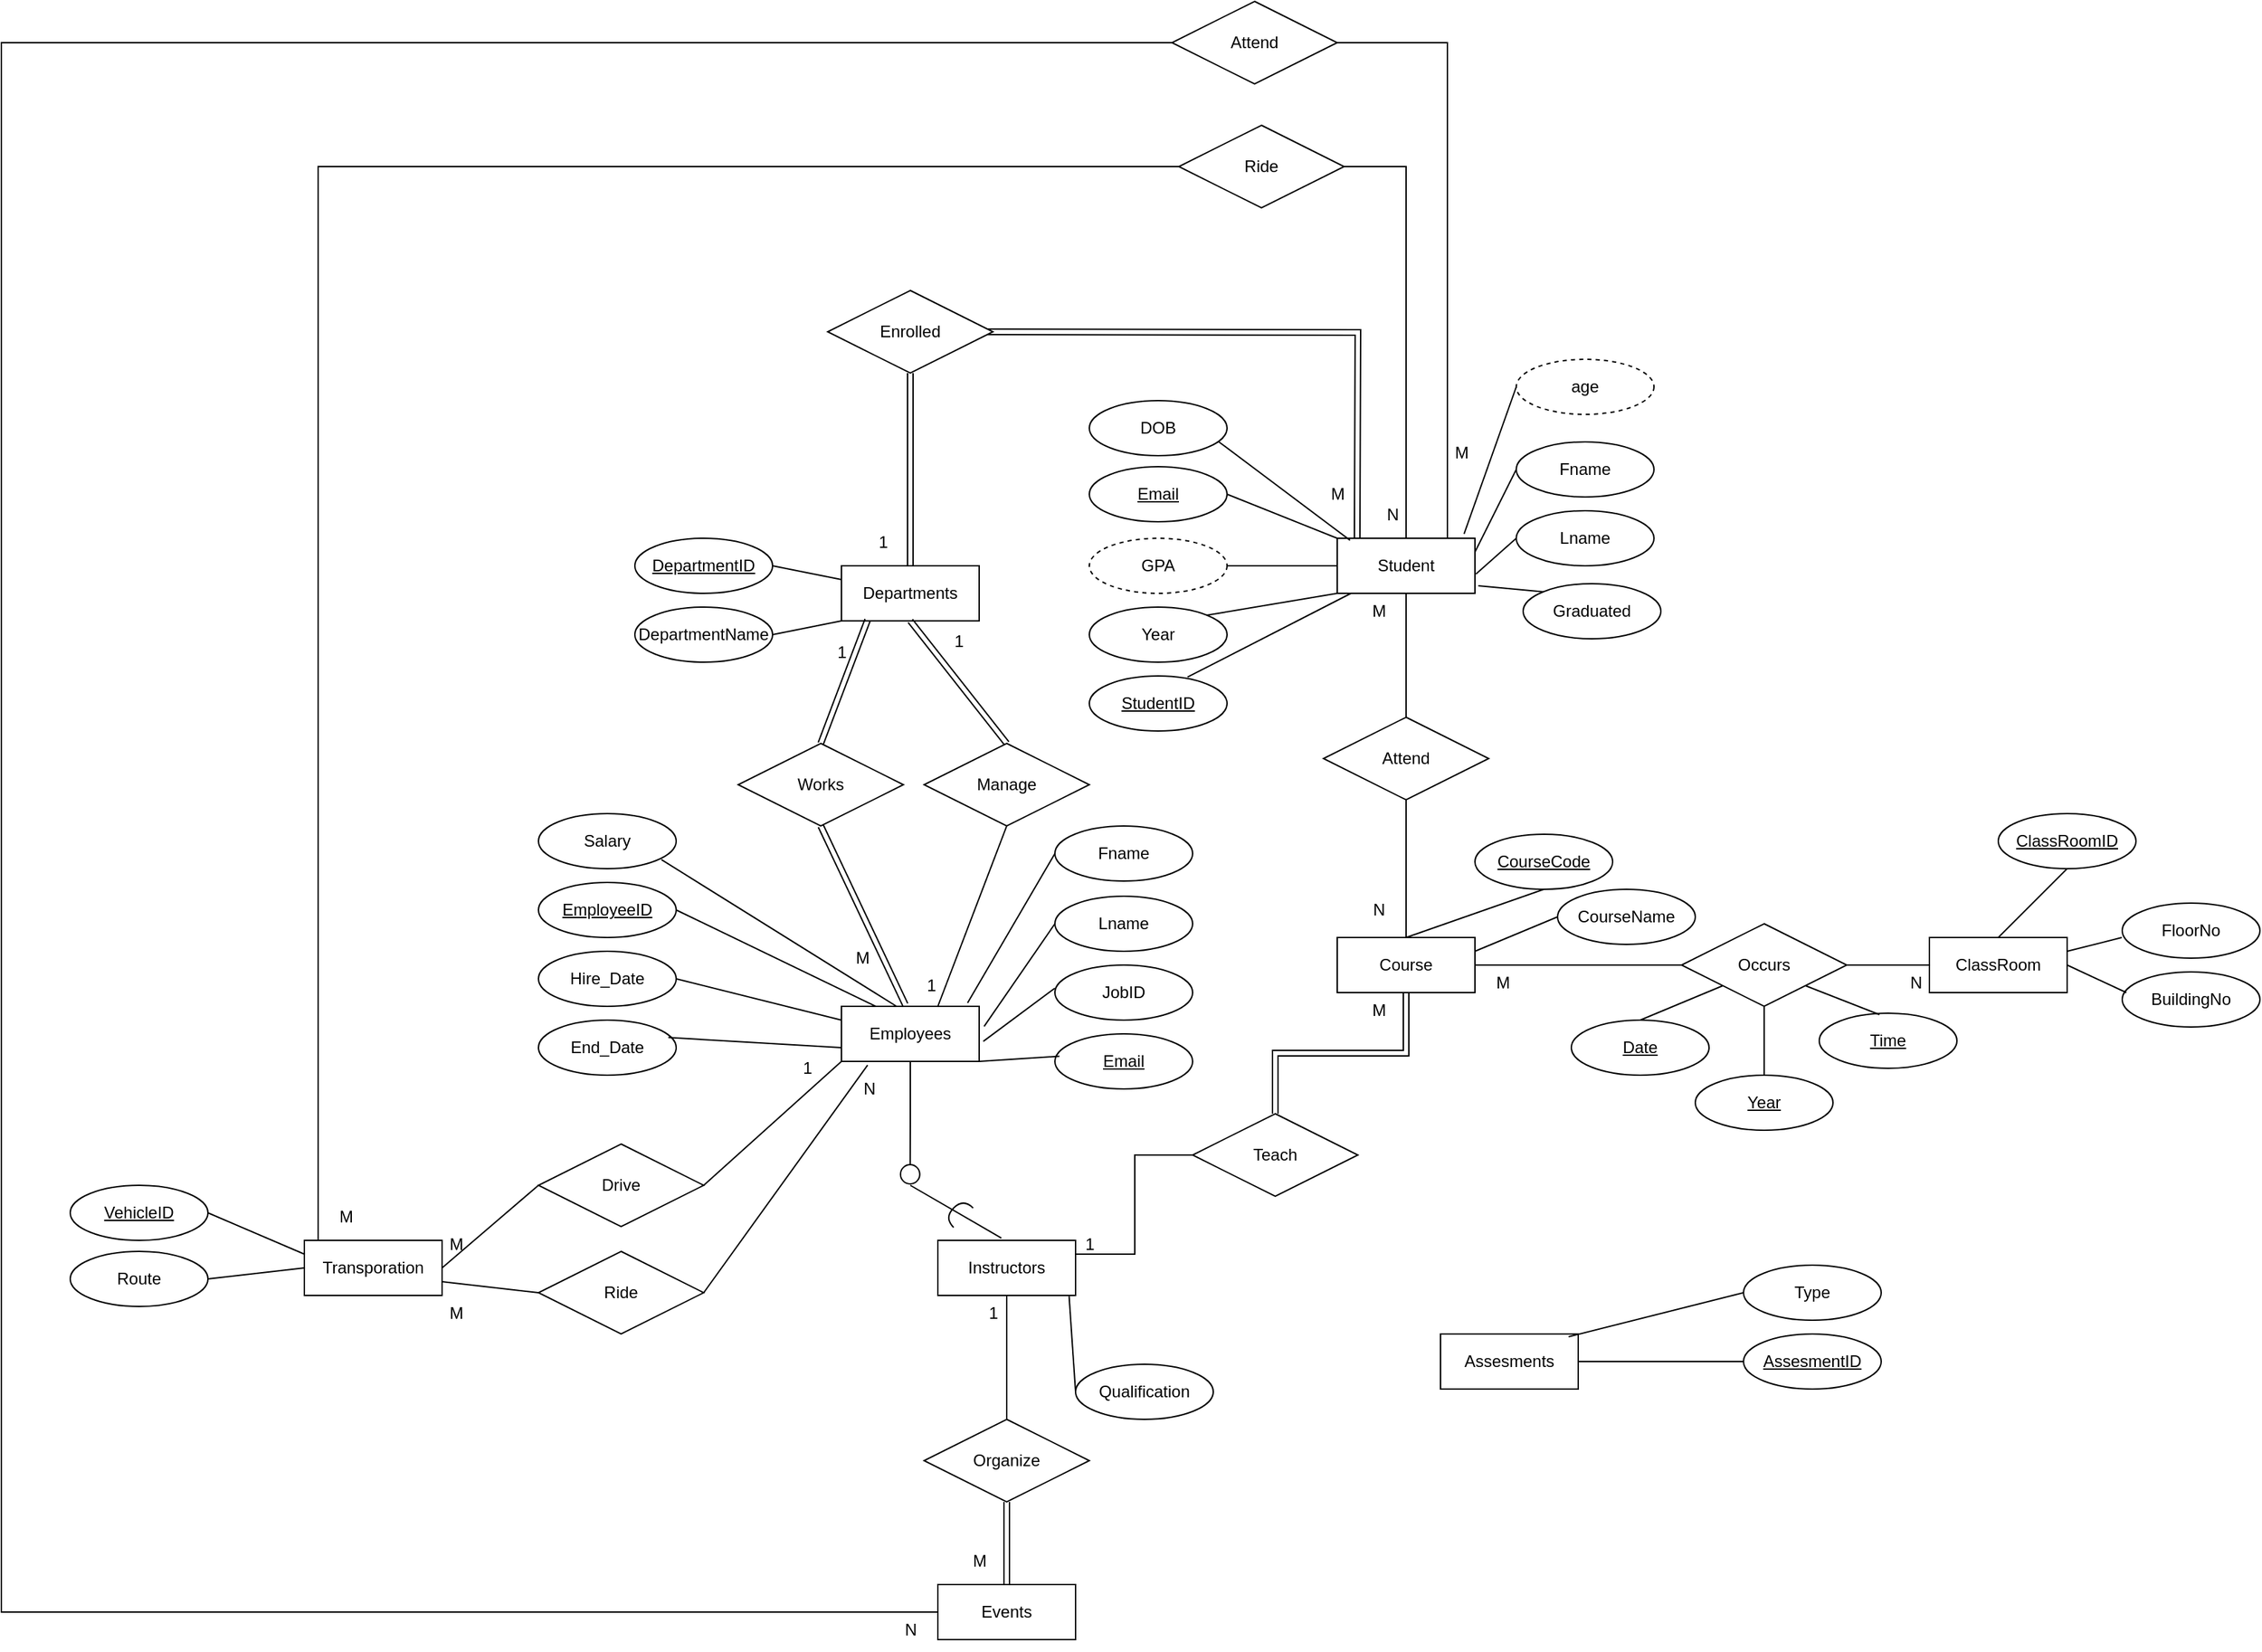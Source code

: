 <mxfile version="25.0.1">
  <diagram name="Page-1" id="Fo08esECjhYcVOqIfu8d">
    <mxGraphModel dx="1364" dy="1943" grid="1" gridSize="10" guides="1" tooltips="1" connect="1" arrows="1" fold="1" page="1" pageScale="1" pageWidth="850" pageHeight="1100" math="0" shadow="0">
      <root>
        <mxCell id="0" />
        <mxCell id="1" parent="0" />
        <mxCell id="pX8YtGbhnnADvZWmh7mu-151" style="edgeStyle=orthogonalEdgeStyle;rounded=0;orthogonalLoop=1;jettySize=auto;html=1;entryX=0;entryY=0.5;entryDx=0;entryDy=0;endArrow=none;endFill=0;" edge="1" parent="1" source="pX8YtGbhnnADvZWmh7mu-5" target="pX8YtGbhnnADvZWmh7mu-150">
          <mxGeometry relative="1" as="geometry" />
        </mxCell>
        <mxCell id="pX8YtGbhnnADvZWmh7mu-5" value="Assesments" style="whiteSpace=wrap;html=1;align=center;" vertex="1" parent="1">
          <mxGeometry x="1405" y="518" width="100" height="40" as="geometry" />
        </mxCell>
        <mxCell id="pX8YtGbhnnADvZWmh7mu-118" style="edgeStyle=orthogonalEdgeStyle;rounded=0;orthogonalLoop=1;jettySize=auto;html=1;exitX=0.5;exitY=1;exitDx=0;exitDy=0;entryX=0.5;entryY=0;entryDx=0;entryDy=0;endArrow=none;endFill=0;" edge="1" parent="1" source="pX8YtGbhnnADvZWmh7mu-6" target="pX8YtGbhnnADvZWmh7mu-119">
          <mxGeometry relative="1" as="geometry">
            <mxPoint x="1379.857" y="90" as="targetPoint" />
          </mxGeometry>
        </mxCell>
        <mxCell id="pX8YtGbhnnADvZWmh7mu-188" style="edgeStyle=orthogonalEdgeStyle;rounded=0;orthogonalLoop=1;jettySize=auto;html=1;entryX=1;entryY=0.5;entryDx=0;entryDy=0;endArrow=none;endFill=0;" edge="1" parent="1" source="pX8YtGbhnnADvZWmh7mu-6" target="pX8YtGbhnnADvZWmh7mu-187">
          <mxGeometry relative="1" as="geometry">
            <Array as="points">
              <mxPoint x="1410" y="-420" />
            </Array>
          </mxGeometry>
        </mxCell>
        <mxCell id="pX8YtGbhnnADvZWmh7mu-197" style="edgeStyle=orthogonalEdgeStyle;rounded=0;orthogonalLoop=1;jettySize=auto;html=1;exitX=0.5;exitY=0;exitDx=0;exitDy=0;entryX=1;entryY=0.5;entryDx=0;entryDy=0;endArrow=none;endFill=0;" edge="1" parent="1" source="pX8YtGbhnnADvZWmh7mu-6" target="pX8YtGbhnnADvZWmh7mu-198">
          <mxGeometry relative="1" as="geometry">
            <mxPoint x="1380.333" y="-350" as="targetPoint" />
          </mxGeometry>
        </mxCell>
        <mxCell id="pX8YtGbhnnADvZWmh7mu-6" value="Student" style="whiteSpace=wrap;html=1;align=center;" vertex="1" parent="1">
          <mxGeometry x="1330" y="-60" width="100" height="40" as="geometry" />
        </mxCell>
        <mxCell id="pX8YtGbhnnADvZWmh7mu-101" style="edgeStyle=orthogonalEdgeStyle;rounded=0;orthogonalLoop=1;jettySize=auto;html=1;exitX=0.5;exitY=1;exitDx=0;exitDy=0;endArrow=circle;endFill=0;" edge="1" parent="1" source="pX8YtGbhnnADvZWmh7mu-10">
          <mxGeometry relative="1" as="geometry">
            <mxPoint x="1019.857" y="410" as="targetPoint" />
          </mxGeometry>
        </mxCell>
        <mxCell id="pX8YtGbhnnADvZWmh7mu-10" value="Employees" style="whiteSpace=wrap;html=1;align=center;" vertex="1" parent="1">
          <mxGeometry x="970" y="280" width="100" height="40" as="geometry" />
        </mxCell>
        <mxCell id="pX8YtGbhnnADvZWmh7mu-11" value="ClassRoom" style="whiteSpace=wrap;html=1;align=center;" vertex="1" parent="1">
          <mxGeometry x="1760" y="230" width="100" height="40" as="geometry" />
        </mxCell>
        <mxCell id="pX8YtGbhnnADvZWmh7mu-147" style="edgeStyle=orthogonalEdgeStyle;rounded=0;orthogonalLoop=1;jettySize=auto;html=1;exitX=0.5;exitY=0;exitDx=0;exitDy=0;entryX=0.5;entryY=1;entryDx=0;entryDy=0;endArrow=none;endFill=0;shape=link;" edge="1" parent="1" source="pX8YtGbhnnADvZWmh7mu-12" target="pX8YtGbhnnADvZWmh7mu-145">
          <mxGeometry relative="1" as="geometry" />
        </mxCell>
        <mxCell id="pX8YtGbhnnADvZWmh7mu-191" style="edgeStyle=orthogonalEdgeStyle;rounded=0;orthogonalLoop=1;jettySize=auto;html=1;exitX=0;exitY=0.5;exitDx=0;exitDy=0;entryX=0;entryY=0.5;entryDx=0;entryDy=0;endArrow=none;endFill=0;" edge="1" parent="1" source="pX8YtGbhnnADvZWmh7mu-12" target="pX8YtGbhnnADvZWmh7mu-187">
          <mxGeometry relative="1" as="geometry">
            <Array as="points">
              <mxPoint x="360" y="720" />
              <mxPoint x="360" y="-420" />
            </Array>
          </mxGeometry>
        </mxCell>
        <mxCell id="pX8YtGbhnnADvZWmh7mu-12" value="Events" style="whiteSpace=wrap;html=1;align=center;" vertex="1" parent="1">
          <mxGeometry x="1040" y="700" width="100" height="40" as="geometry" />
        </mxCell>
        <mxCell id="pX8YtGbhnnADvZWmh7mu-196" style="edgeStyle=orthogonalEdgeStyle;rounded=0;orthogonalLoop=1;jettySize=auto;html=1;exitX=0.09;exitY=0;exitDx=0;exitDy=0;entryX=0;entryY=0.5;entryDx=0;entryDy=0;endArrow=none;endFill=0;exitPerimeter=0;" edge="1" parent="1" source="pX8YtGbhnnADvZWmh7mu-13" target="pX8YtGbhnnADvZWmh7mu-198">
          <mxGeometry relative="1" as="geometry">
            <mxPoint x="630.333" y="-291.333" as="targetPoint" />
            <Array as="points">
              <mxPoint x="590" y="450" />
              <mxPoint x="590" y="-330" />
            </Array>
          </mxGeometry>
        </mxCell>
        <mxCell id="pX8YtGbhnnADvZWmh7mu-13" value="Transporation" style="whiteSpace=wrap;html=1;align=center;" vertex="1" parent="1">
          <mxGeometry x="580" y="450" width="100" height="40" as="geometry" />
        </mxCell>
        <mxCell id="pX8YtGbhnnADvZWmh7mu-14" value="Course" style="whiteSpace=wrap;html=1;align=center;" vertex="1" parent="1">
          <mxGeometry x="1330" y="230" width="100" height="40" as="geometry" />
        </mxCell>
        <mxCell id="pX8YtGbhnnADvZWmh7mu-15" value="Departments" style="whiteSpace=wrap;html=1;align=center;" vertex="1" parent="1">
          <mxGeometry x="970" y="-40" width="100" height="40" as="geometry" />
        </mxCell>
        <mxCell id="pX8YtGbhnnADvZWmh7mu-19" value="&lt;u&gt;EmployeeID&lt;/u&gt;" style="ellipse;whiteSpace=wrap;html=1;align=center;" vertex="1" parent="1">
          <mxGeometry x="750" y="190" width="100" height="40" as="geometry" />
        </mxCell>
        <mxCell id="pX8YtGbhnnADvZWmh7mu-25" value="Fname" style="ellipse;whiteSpace=wrap;html=1;align=center;" vertex="1" parent="1">
          <mxGeometry x="1125" y="149" width="100" height="40" as="geometry" />
        </mxCell>
        <mxCell id="pX8YtGbhnnADvZWmh7mu-29" value="&lt;u&gt;Email&lt;/u&gt;" style="ellipse;whiteSpace=wrap;html=1;align=center;" vertex="1" parent="1">
          <mxGeometry x="1125" y="300" width="100" height="40" as="geometry" />
        </mxCell>
        <mxCell id="pX8YtGbhnnADvZWmh7mu-30" value="JobID" style="ellipse;whiteSpace=wrap;html=1;align=center;" vertex="1" parent="1">
          <mxGeometry x="1125" y="250" width="100" height="40" as="geometry" />
        </mxCell>
        <mxCell id="pX8YtGbhnnADvZWmh7mu-32" value="" style="endArrow=none;html=1;rounded=0;entryX=0.916;entryY=-0.064;entryDx=0;entryDy=0;entryPerimeter=0;exitX=0;exitY=0.5;exitDx=0;exitDy=0;" edge="1" parent="1" source="pX8YtGbhnnADvZWmh7mu-25" target="pX8YtGbhnnADvZWmh7mu-10">
          <mxGeometry relative="1" as="geometry">
            <mxPoint x="990" y="270" as="sourcePoint" />
            <mxPoint x="1007" y="301" as="targetPoint" />
          </mxGeometry>
        </mxCell>
        <mxCell id="pX8YtGbhnnADvZWmh7mu-33" value="Lname" style="ellipse;whiteSpace=wrap;html=1;align=center;" vertex="1" parent="1">
          <mxGeometry x="1125" y="200" width="100" height="40" as="geometry" />
        </mxCell>
        <mxCell id="pX8YtGbhnnADvZWmh7mu-35" value="" style="endArrow=none;html=1;rounded=0;entryX=0;entryY=0.5;entryDx=0;entryDy=0;exitX=1.036;exitY=0.364;exitDx=0;exitDy=0;exitPerimeter=0;" edge="1" parent="1" source="pX8YtGbhnnADvZWmh7mu-10" target="pX8YtGbhnnADvZWmh7mu-33">
          <mxGeometry relative="1" as="geometry">
            <mxPoint x="1100" y="290" as="sourcePoint" />
            <mxPoint x="1117" y="321" as="targetPoint" />
          </mxGeometry>
        </mxCell>
        <mxCell id="pX8YtGbhnnADvZWmh7mu-36" value="" style="endArrow=none;html=1;rounded=0;entryX=1.03;entryY=0.636;entryDx=0;entryDy=0;entryPerimeter=0;exitX=-0.001;exitY=0.421;exitDx=0;exitDy=0;exitPerimeter=0;" edge="1" parent="1" source="pX8YtGbhnnADvZWmh7mu-30" target="pX8YtGbhnnADvZWmh7mu-10">
          <mxGeometry relative="1" as="geometry">
            <mxPoint x="990" y="270" as="sourcePoint" />
            <mxPoint x="1007" y="301" as="targetPoint" />
          </mxGeometry>
        </mxCell>
        <mxCell id="pX8YtGbhnnADvZWmh7mu-37" value="" style="endArrow=none;html=1;rounded=0;entryX=0.033;entryY=0.407;entryDx=0;entryDy=0;entryPerimeter=0;exitX=1;exitY=1;exitDx=0;exitDy=0;" edge="1" parent="1" source="pX8YtGbhnnADvZWmh7mu-10" target="pX8YtGbhnnADvZWmh7mu-29">
          <mxGeometry relative="1" as="geometry">
            <mxPoint x="1000" y="280" as="sourcePoint" />
            <mxPoint x="1017" y="311" as="targetPoint" />
          </mxGeometry>
        </mxCell>
        <mxCell id="pX8YtGbhnnADvZWmh7mu-39" value="" style="endArrow=none;html=1;rounded=0;entryX=0.25;entryY=0;entryDx=0;entryDy=0;exitX=1;exitY=0.5;exitDx=0;exitDy=0;" edge="1" parent="1" source="pX8YtGbhnnADvZWmh7mu-19" target="pX8YtGbhnnADvZWmh7mu-10">
          <mxGeometry relative="1" as="geometry">
            <mxPoint x="920" y="250" as="sourcePoint" />
            <mxPoint x="997" y="291" as="targetPoint" />
          </mxGeometry>
        </mxCell>
        <mxCell id="pX8YtGbhnnADvZWmh7mu-64" value="Year" style="ellipse;whiteSpace=wrap;html=1;align=center;" vertex="1" parent="1">
          <mxGeometry x="1150" y="-10" width="100" height="40" as="geometry" />
        </mxCell>
        <mxCell id="pX8YtGbhnnADvZWmh7mu-65" value="" style="endArrow=none;html=1;rounded=0;entryX=0;entryY=1;entryDx=0;entryDy=0;exitX=1;exitY=0;exitDx=0;exitDy=0;" edge="1" parent="1" source="pX8YtGbhnnADvZWmh7mu-64" target="pX8YtGbhnnADvZWmh7mu-6">
          <mxGeometry relative="1" as="geometry">
            <mxPoint x="1210" as="sourcePoint" />
            <mxPoint x="1370" as="targetPoint" />
          </mxGeometry>
        </mxCell>
        <mxCell id="pX8YtGbhnnADvZWmh7mu-66" value="GPA" style="ellipse;whiteSpace=wrap;html=1;align=center;dashed=1;" vertex="1" parent="1">
          <mxGeometry x="1150" y="-60" width="100" height="40" as="geometry" />
        </mxCell>
        <mxCell id="pX8YtGbhnnADvZWmh7mu-67" value="" style="endArrow=none;html=1;rounded=0;entryX=0;entryY=0.5;entryDx=0;entryDy=0;exitX=1;exitY=0.5;exitDx=0;exitDy=0;" edge="1" parent="1" source="pX8YtGbhnnADvZWmh7mu-66" target="pX8YtGbhnnADvZWmh7mu-6">
          <mxGeometry relative="1" as="geometry">
            <mxPoint x="1170" y="20" as="sourcePoint" />
            <mxPoint x="1330" y="20" as="targetPoint" />
          </mxGeometry>
        </mxCell>
        <mxCell id="pX8YtGbhnnADvZWmh7mu-68" value="Graduated" style="ellipse;whiteSpace=wrap;html=1;align=center;" vertex="1" parent="1">
          <mxGeometry x="1465" y="-27" width="100" height="40" as="geometry" />
        </mxCell>
        <mxCell id="pX8YtGbhnnADvZWmh7mu-70" value="Hire_Date" style="ellipse;whiteSpace=wrap;html=1;align=center;" vertex="1" parent="1">
          <mxGeometry x="750" y="240" width="100" height="40" as="geometry" />
        </mxCell>
        <mxCell id="pX8YtGbhnnADvZWmh7mu-71" value="Works" style="shape=rhombus;perimeter=rhombusPerimeter;whiteSpace=wrap;html=1;align=center;" vertex="1" parent="1">
          <mxGeometry x="895" y="89" width="120" height="60" as="geometry" />
        </mxCell>
        <mxCell id="pX8YtGbhnnADvZWmh7mu-74" value="M" style="text;html=1;align=center;verticalAlign=middle;resizable=0;points=[];autosize=1;strokeColor=none;fillColor=none;" vertex="1" parent="1">
          <mxGeometry x="970" y="230" width="30" height="30" as="geometry" />
        </mxCell>
        <mxCell id="pX8YtGbhnnADvZWmh7mu-76" value="1" style="text;html=1;align=center;verticalAlign=middle;resizable=0;points=[];autosize=1;strokeColor=none;fillColor=none;" vertex="1" parent="1">
          <mxGeometry x="955" y="8" width="30" height="30" as="geometry" />
        </mxCell>
        <mxCell id="pX8YtGbhnnADvZWmh7mu-78" value="Fname" style="ellipse;whiteSpace=wrap;html=1;align=center;" vertex="1" parent="1">
          <mxGeometry x="1460" y="-130" width="100" height="40" as="geometry" />
        </mxCell>
        <mxCell id="pX8YtGbhnnADvZWmh7mu-79" value="" style="endArrow=none;html=1;rounded=0;entryX=1;entryY=0.25;entryDx=0;entryDy=0;exitX=0;exitY=0.5;exitDx=0;exitDy=0;" edge="1" parent="1" source="pX8YtGbhnnADvZWmh7mu-78" target="pX8YtGbhnnADvZWmh7mu-6">
          <mxGeometry relative="1" as="geometry">
            <mxPoint x="1388" y="11" as="sourcePoint" />
            <mxPoint x="1450" y="-10" as="targetPoint" />
          </mxGeometry>
        </mxCell>
        <mxCell id="pX8YtGbhnnADvZWmh7mu-80" value="Lname" style="ellipse;whiteSpace=wrap;html=1;align=center;" vertex="1" parent="1">
          <mxGeometry x="1460" y="-80" width="100" height="40" as="geometry" />
        </mxCell>
        <mxCell id="pX8YtGbhnnADvZWmh7mu-81" value="" style="endArrow=none;html=1;rounded=0;entryX=0;entryY=0.5;entryDx=0;entryDy=0;exitX=1.007;exitY=0.65;exitDx=0;exitDy=0;exitPerimeter=0;" edge="1" parent="1" target="pX8YtGbhnnADvZWmh7mu-80" source="pX8YtGbhnnADvZWmh7mu-6">
          <mxGeometry relative="1" as="geometry">
            <mxPoint x="1450" as="sourcePoint" />
            <mxPoint x="1515" y="62" as="targetPoint" />
          </mxGeometry>
        </mxCell>
        <mxCell id="pX8YtGbhnnADvZWmh7mu-85" value="StudentID" style="ellipse;whiteSpace=wrap;html=1;align=center;fontStyle=4;" vertex="1" parent="1">
          <mxGeometry x="1150" y="40" width="100" height="40" as="geometry" />
        </mxCell>
        <mxCell id="pX8YtGbhnnADvZWmh7mu-86" value="Email" style="ellipse;whiteSpace=wrap;html=1;align=center;fontStyle=4;" vertex="1" parent="1">
          <mxGeometry x="1150" y="-112" width="100" height="40" as="geometry" />
        </mxCell>
        <mxCell id="pX8YtGbhnnADvZWmh7mu-87" value="" style="endArrow=none;html=1;rounded=0;exitX=1;exitY=0.5;exitDx=0;exitDy=0;entryX=0;entryY=0;entryDx=0;entryDy=0;" edge="1" parent="1" source="pX8YtGbhnnADvZWmh7mu-86" target="pX8YtGbhnnADvZWmh7mu-6">
          <mxGeometry relative="1" as="geometry">
            <mxPoint x="1290" y="-110" as="sourcePoint" />
            <mxPoint x="1450" y="-110" as="targetPoint" />
          </mxGeometry>
        </mxCell>
        <mxCell id="pX8YtGbhnnADvZWmh7mu-89" value="" style="endArrow=none;html=1;rounded=0;entryX=0;entryY=0;entryDx=0;entryDy=0;exitX=1.024;exitY=0.864;exitDx=0;exitDy=0;exitPerimeter=0;" edge="1" parent="1" source="pX8YtGbhnnADvZWmh7mu-6" target="pX8YtGbhnnADvZWmh7mu-68">
          <mxGeometry relative="1" as="geometry">
            <mxPoint x="1330" y="30" as="sourcePoint" />
            <mxPoint x="1490" y="30" as="targetPoint" />
          </mxGeometry>
        </mxCell>
        <mxCell id="pX8YtGbhnnADvZWmh7mu-90" value="" style="endArrow=none;html=1;rounded=0;exitX=0.1;exitY=1;exitDx=0;exitDy=0;exitPerimeter=0;entryX=0.713;entryY=0.021;entryDx=0;entryDy=0;entryPerimeter=0;" edge="1" parent="1" source="pX8YtGbhnnADvZWmh7mu-6" target="pX8YtGbhnnADvZWmh7mu-85">
          <mxGeometry relative="1" as="geometry">
            <mxPoint x="1290" y="100" as="sourcePoint" />
            <mxPoint x="1450" y="100" as="targetPoint" />
          </mxGeometry>
        </mxCell>
        <mxCell id="pX8YtGbhnnADvZWmh7mu-91" value="DOB" style="ellipse;whiteSpace=wrap;html=1;align=center;" vertex="1" parent="1">
          <mxGeometry x="1150" y="-160" width="100" height="40" as="geometry" />
        </mxCell>
        <mxCell id="pX8YtGbhnnADvZWmh7mu-92" value="" style="endArrow=none;html=1;rounded=0;exitX=0.939;exitY=0.746;exitDx=0;exitDy=0;exitPerimeter=0;entryX=0.093;entryY=0.036;entryDx=0;entryDy=0;entryPerimeter=0;" edge="1" parent="1" source="pX8YtGbhnnADvZWmh7mu-91" target="pX8YtGbhnnADvZWmh7mu-6">
          <mxGeometry relative="1" as="geometry">
            <mxPoint x="1290" y="-121" as="sourcePoint" />
            <mxPoint x="1450" y="-121" as="targetPoint" />
          </mxGeometry>
        </mxCell>
        <mxCell id="pX8YtGbhnnADvZWmh7mu-93" value="age" style="ellipse;whiteSpace=wrap;html=1;align=center;dashed=1;" vertex="1" parent="1">
          <mxGeometry x="1460" y="-190" width="100" height="40" as="geometry" />
        </mxCell>
        <mxCell id="pX8YtGbhnnADvZWmh7mu-94" value="" style="endArrow=none;html=1;rounded=0;entryX=0;entryY=0.5;entryDx=0;entryDy=0;exitX=0.921;exitY=-0.079;exitDx=0;exitDy=0;exitPerimeter=0;" edge="1" parent="1" source="pX8YtGbhnnADvZWmh7mu-6" target="pX8YtGbhnnADvZWmh7mu-93">
          <mxGeometry relative="1" as="geometry">
            <mxPoint x="1330" y="-130" as="sourcePoint" />
            <mxPoint x="1490" y="-130" as="targetPoint" />
          </mxGeometry>
        </mxCell>
        <mxCell id="pX8YtGbhnnADvZWmh7mu-98" style="edgeStyle=orthogonalEdgeStyle;rounded=0;orthogonalLoop=1;jettySize=auto;html=1;entryX=0.5;entryY=0;entryDx=0;entryDy=0;endArrow=none;endFill=0;shape=link;exitX=0.969;exitY=0.5;exitDx=0;exitDy=0;exitPerimeter=0;" edge="1" parent="1">
          <mxGeometry relative="1" as="geometry">
            <mxPoint x="1055.75" y="-210" as="sourcePoint" />
            <mxPoint x="1344.47" y="-60" as="targetPoint" />
          </mxGeometry>
        </mxCell>
        <mxCell id="pX8YtGbhnnADvZWmh7mu-95" value="Enrolled" style="shape=rhombus;perimeter=rhombusPerimeter;whiteSpace=wrap;html=1;align=center;" vertex="1" parent="1">
          <mxGeometry x="960" y="-240" width="120" height="60" as="geometry" />
        </mxCell>
        <mxCell id="pX8YtGbhnnADvZWmh7mu-97" value="" style="endArrow=none;html=1;rounded=0;exitX=0.5;exitY=0;exitDx=0;exitDy=0;entryX=0.5;entryY=1;entryDx=0;entryDy=0;shape=link;" edge="1" parent="1" source="pX8YtGbhnnADvZWmh7mu-15" target="pX8YtGbhnnADvZWmh7mu-95">
          <mxGeometry relative="1" as="geometry">
            <mxPoint x="980" y="-130" as="sourcePoint" />
            <mxPoint x="1020" y="-170" as="targetPoint" />
          </mxGeometry>
        </mxCell>
        <mxCell id="pX8YtGbhnnADvZWmh7mu-99" value="1" style="text;html=1;align=center;verticalAlign=middle;resizable=0;points=[];autosize=1;strokeColor=none;fillColor=none;" vertex="1" parent="1">
          <mxGeometry x="985" y="-72" width="30" height="30" as="geometry" />
        </mxCell>
        <mxCell id="pX8YtGbhnnADvZWmh7mu-100" value="M" style="text;html=1;align=center;verticalAlign=middle;resizable=0;points=[];autosize=1;strokeColor=none;fillColor=none;" vertex="1" parent="1">
          <mxGeometry x="1315" y="-107" width="30" height="30" as="geometry" />
        </mxCell>
        <mxCell id="pX8YtGbhnnADvZWmh7mu-129" style="edgeStyle=orthogonalEdgeStyle;rounded=0;orthogonalLoop=1;jettySize=auto;html=1;exitX=1;exitY=0.5;exitDx=0;exitDy=0;entryX=0;entryY=0.5;entryDx=0;entryDy=0;endArrow=none;endFill=0;" edge="1" parent="1" source="pX8YtGbhnnADvZWmh7mu-102" target="pX8YtGbhnnADvZWmh7mu-128">
          <mxGeometry relative="1" as="geometry">
            <Array as="points">
              <mxPoint x="1140" y="460" />
              <mxPoint x="1183" y="460" />
              <mxPoint x="1183" y="388" />
            </Array>
          </mxGeometry>
        </mxCell>
        <mxCell id="pX8YtGbhnnADvZWmh7mu-146" style="edgeStyle=orthogonalEdgeStyle;rounded=0;orthogonalLoop=1;jettySize=auto;html=1;exitX=0.5;exitY=1;exitDx=0;exitDy=0;entryX=0.5;entryY=0;entryDx=0;entryDy=0;endArrow=none;endFill=0;" edge="1" parent="1" source="pX8YtGbhnnADvZWmh7mu-102" target="pX8YtGbhnnADvZWmh7mu-145">
          <mxGeometry relative="1" as="geometry" />
        </mxCell>
        <mxCell id="pX8YtGbhnnADvZWmh7mu-102" value="Instructors" style="whiteSpace=wrap;html=1;align=center;" vertex="1" parent="1">
          <mxGeometry x="1040" y="450" width="100" height="40" as="geometry" />
        </mxCell>
        <mxCell id="pX8YtGbhnnADvZWmh7mu-104" value="" style="endArrow=none;html=1;rounded=0;entryX=0.461;entryY=-0.043;entryDx=0;entryDy=0;entryPerimeter=0;" edge="1" parent="1" target="pX8YtGbhnnADvZWmh7mu-102">
          <mxGeometry relative="1" as="geometry">
            <mxPoint x="1020" y="410" as="sourcePoint" />
            <mxPoint x="1200" y="420" as="targetPoint" />
          </mxGeometry>
        </mxCell>
        <mxCell id="pX8YtGbhnnADvZWmh7mu-107" value="Qualification" style="ellipse;whiteSpace=wrap;html=1;align=center;" vertex="1" parent="1">
          <mxGeometry x="1140" y="540" width="100" height="40" as="geometry" />
        </mxCell>
        <mxCell id="pX8YtGbhnnADvZWmh7mu-109" value="Salary" style="ellipse;whiteSpace=wrap;html=1;align=center;" vertex="1" parent="1">
          <mxGeometry x="750" y="140" width="100" height="40" as="geometry" />
        </mxCell>
        <mxCell id="pX8YtGbhnnADvZWmh7mu-110" value="" style="endArrow=none;html=1;rounded=0;exitX=0.893;exitY=0.836;exitDx=0;exitDy=0;exitPerimeter=0;entryX=0.4;entryY=0;entryDx=0;entryDy=0;entryPerimeter=0;" edge="1" parent="1" source="pX8YtGbhnnADvZWmh7mu-109" target="pX8YtGbhnnADvZWmh7mu-10">
          <mxGeometry relative="1" as="geometry">
            <mxPoint x="970" y="210" as="sourcePoint" />
            <mxPoint x="1130" y="210" as="targetPoint" />
          </mxGeometry>
        </mxCell>
        <mxCell id="pX8YtGbhnnADvZWmh7mu-113" value="End_Date" style="ellipse;whiteSpace=wrap;html=1;align=center;" vertex="1" parent="1">
          <mxGeometry x="750" y="290" width="100" height="40" as="geometry" />
        </mxCell>
        <mxCell id="pX8YtGbhnnADvZWmh7mu-114" value="CourseCode" style="ellipse;whiteSpace=wrap;html=1;align=center;fontStyle=4;" vertex="1" parent="1">
          <mxGeometry x="1430" y="155" width="100" height="40" as="geometry" />
        </mxCell>
        <mxCell id="pX8YtGbhnnADvZWmh7mu-115" value="" style="endArrow=none;html=1;rounded=0;exitX=0.5;exitY=1;exitDx=0;exitDy=0;entryX=0.5;entryY=0;entryDx=0;entryDy=0;" edge="1" parent="1" source="pX8YtGbhnnADvZWmh7mu-114" target="pX8YtGbhnnADvZWmh7mu-14">
          <mxGeometry relative="1" as="geometry">
            <mxPoint x="1250" y="290" as="sourcePoint" />
            <mxPoint x="1410" y="290" as="targetPoint" />
          </mxGeometry>
        </mxCell>
        <mxCell id="pX8YtGbhnnADvZWmh7mu-116" value="CourseName" style="ellipse;whiteSpace=wrap;html=1;align=center;" vertex="1" parent="1">
          <mxGeometry x="1490" y="195" width="100" height="40" as="geometry" />
        </mxCell>
        <mxCell id="pX8YtGbhnnADvZWmh7mu-121" style="edgeStyle=orthogonalEdgeStyle;rounded=0;orthogonalLoop=1;jettySize=auto;html=1;entryX=0.5;entryY=0;entryDx=0;entryDy=0;endArrow=none;endFill=0;" edge="1" parent="1" source="pX8YtGbhnnADvZWmh7mu-119" target="pX8YtGbhnnADvZWmh7mu-14">
          <mxGeometry relative="1" as="geometry" />
        </mxCell>
        <mxCell id="pX8YtGbhnnADvZWmh7mu-119" value="Attend" style="shape=rhombus;perimeter=rhombusPerimeter;whiteSpace=wrap;html=1;align=center;" vertex="1" parent="1">
          <mxGeometry x="1320" y="70" width="120" height="60" as="geometry" />
        </mxCell>
        <mxCell id="pX8YtGbhnnADvZWmh7mu-120" value="M" style="text;html=1;align=center;verticalAlign=middle;resizable=0;points=[];autosize=1;strokeColor=none;fillColor=none;" vertex="1" parent="1">
          <mxGeometry x="1345" y="-22" width="30" height="30" as="geometry" />
        </mxCell>
        <mxCell id="pX8YtGbhnnADvZWmh7mu-122" value="N" style="text;html=1;align=center;verticalAlign=middle;resizable=0;points=[];autosize=1;strokeColor=none;fillColor=none;" vertex="1" parent="1">
          <mxGeometry x="1345" y="195" width="30" height="30" as="geometry" />
        </mxCell>
        <mxCell id="pX8YtGbhnnADvZWmh7mu-123" value="" style="endArrow=none;html=1;rounded=0;exitX=0.953;exitY=1.014;exitDx=0;exitDy=0;exitPerimeter=0;entryX=0;entryY=0.5;entryDx=0;entryDy=0;" edge="1" parent="1" source="pX8YtGbhnnADvZWmh7mu-102" target="pX8YtGbhnnADvZWmh7mu-107">
          <mxGeometry relative="1" as="geometry">
            <mxPoint x="1000" y="520" as="sourcePoint" />
            <mxPoint x="1160" y="520" as="targetPoint" />
          </mxGeometry>
        </mxCell>
        <mxCell id="pX8YtGbhnnADvZWmh7mu-124" value="DepartmentID" style="ellipse;whiteSpace=wrap;html=1;align=center;fontStyle=4;" vertex="1" parent="1">
          <mxGeometry x="820" y="-60" width="100" height="40" as="geometry" />
        </mxCell>
        <mxCell id="pX8YtGbhnnADvZWmh7mu-125" value="DepartmentName" style="ellipse;whiteSpace=wrap;html=1;align=center;" vertex="1" parent="1">
          <mxGeometry x="820" y="-10" width="100" height="40" as="geometry" />
        </mxCell>
        <mxCell id="pX8YtGbhnnADvZWmh7mu-126" value="" style="endArrow=none;html=1;rounded=0;exitX=1;exitY=0.5;exitDx=0;exitDy=0;entryX=0;entryY=0.25;entryDx=0;entryDy=0;" edge="1" parent="1" source="pX8YtGbhnnADvZWmh7mu-124" target="pX8YtGbhnnADvZWmh7mu-15">
          <mxGeometry relative="1" as="geometry">
            <mxPoint x="850" y="50" as="sourcePoint" />
            <mxPoint x="1010" y="50" as="targetPoint" />
          </mxGeometry>
        </mxCell>
        <mxCell id="pX8YtGbhnnADvZWmh7mu-127" value="" style="endArrow=none;html=1;rounded=0;exitX=1;exitY=0.5;exitDx=0;exitDy=0;entryX=0;entryY=1;entryDx=0;entryDy=0;" edge="1" parent="1" source="pX8YtGbhnnADvZWmh7mu-125" target="pX8YtGbhnnADvZWmh7mu-15">
          <mxGeometry relative="1" as="geometry">
            <mxPoint x="890" y="40" as="sourcePoint" />
            <mxPoint x="1050" y="40" as="targetPoint" />
          </mxGeometry>
        </mxCell>
        <mxCell id="pX8YtGbhnnADvZWmh7mu-130" style="edgeStyle=orthogonalEdgeStyle;rounded=0;orthogonalLoop=1;jettySize=auto;html=1;exitX=0.5;exitY=0;exitDx=0;exitDy=0;entryX=0.5;entryY=1;entryDx=0;entryDy=0;endArrow=none;endFill=0;shape=link;" edge="1" parent="1" source="pX8YtGbhnnADvZWmh7mu-128" target="pX8YtGbhnnADvZWmh7mu-14">
          <mxGeometry relative="1" as="geometry" />
        </mxCell>
        <mxCell id="pX8YtGbhnnADvZWmh7mu-128" value="Teach" style="shape=rhombus;perimeter=rhombusPerimeter;whiteSpace=wrap;html=1;align=center;" vertex="1" parent="1">
          <mxGeometry x="1225" y="358" width="120" height="60" as="geometry" />
        </mxCell>
        <mxCell id="pX8YtGbhnnADvZWmh7mu-131" value="M" style="text;html=1;align=center;verticalAlign=middle;resizable=0;points=[];autosize=1;strokeColor=none;fillColor=none;" vertex="1" parent="1">
          <mxGeometry x="1345" y="268" width="30" height="30" as="geometry" />
        </mxCell>
        <mxCell id="pX8YtGbhnnADvZWmh7mu-132" value="1" style="text;html=1;align=center;verticalAlign=middle;resizable=0;points=[];autosize=1;strokeColor=none;fillColor=none;" vertex="1" parent="1">
          <mxGeometry x="1135" y="438" width="30" height="30" as="geometry" />
        </mxCell>
        <mxCell id="pX8YtGbhnnADvZWmh7mu-133" value="" style="endArrow=none;html=1;rounded=0;exitX=1;exitY=0.25;exitDx=0;exitDy=0;entryX=0;entryY=0.5;entryDx=0;entryDy=0;" edge="1" parent="1" source="pX8YtGbhnnADvZWmh7mu-14" target="pX8YtGbhnnADvZWmh7mu-116">
          <mxGeometry relative="1" as="geometry">
            <mxPoint x="1450" y="250" as="sourcePoint" />
            <mxPoint x="1610" y="250" as="targetPoint" />
          </mxGeometry>
        </mxCell>
        <mxCell id="pX8YtGbhnnADvZWmh7mu-134" value="" style="endArrow=none;html=1;rounded=0;exitX=1;exitY=0.5;exitDx=0;exitDy=0;entryX=0;entryY=0.5;entryDx=0;entryDy=0;" edge="1" parent="1" source="pX8YtGbhnnADvZWmh7mu-14" target="pX8YtGbhnnADvZWmh7mu-135">
          <mxGeometry relative="1" as="geometry">
            <mxPoint x="1440" y="250" as="sourcePoint" />
            <mxPoint x="1600" y="250" as="targetPoint" />
          </mxGeometry>
        </mxCell>
        <mxCell id="pX8YtGbhnnADvZWmh7mu-137" style="edgeStyle=orthogonalEdgeStyle;rounded=0;orthogonalLoop=1;jettySize=auto;html=1;entryX=0;entryY=0.5;entryDx=0;entryDy=0;endArrow=none;endFill=0;" edge="1" parent="1" source="pX8YtGbhnnADvZWmh7mu-135" target="pX8YtGbhnnADvZWmh7mu-11">
          <mxGeometry relative="1" as="geometry" />
        </mxCell>
        <mxCell id="pX8YtGbhnnADvZWmh7mu-135" value="Occurs" style="shape=rhombus;perimeter=rhombusPerimeter;whiteSpace=wrap;html=1;align=center;" vertex="1" parent="1">
          <mxGeometry x="1580" y="220" width="120" height="60" as="geometry" />
        </mxCell>
        <mxCell id="pX8YtGbhnnADvZWmh7mu-138" value="M" style="text;html=1;align=center;verticalAlign=middle;resizable=0;points=[];autosize=1;strokeColor=none;fillColor=none;" vertex="1" parent="1">
          <mxGeometry x="1435" y="248" width="30" height="30" as="geometry" />
        </mxCell>
        <mxCell id="pX8YtGbhnnADvZWmh7mu-139" value="N" style="text;html=1;align=center;verticalAlign=middle;resizable=0;points=[];autosize=1;strokeColor=none;fillColor=none;" vertex="1" parent="1">
          <mxGeometry x="1735" y="248" width="30" height="30" as="geometry" />
        </mxCell>
        <mxCell id="pX8YtGbhnnADvZWmh7mu-141" value="" style="endArrow=none;html=1;rounded=0;entryX=0;entryY=1;entryDx=0;entryDy=0;exitX=0.5;exitY=0;exitDx=0;exitDy=0;" edge="1" parent="1" source="pX8YtGbhnnADvZWmh7mu-142" target="pX8YtGbhnnADvZWmh7mu-135">
          <mxGeometry relative="1" as="geometry">
            <mxPoint x="1570" y="310" as="sourcePoint" />
            <mxPoint x="1600" y="330" as="targetPoint" />
          </mxGeometry>
        </mxCell>
        <mxCell id="pX8YtGbhnnADvZWmh7mu-142" value="Date" style="ellipse;whiteSpace=wrap;html=1;align=center;fontStyle=4;" vertex="1" parent="1">
          <mxGeometry x="1500" y="290" width="100" height="40" as="geometry" />
        </mxCell>
        <mxCell id="pX8YtGbhnnADvZWmh7mu-143" value="Time" style="ellipse;whiteSpace=wrap;html=1;align=center;fontStyle=4;" vertex="1" parent="1">
          <mxGeometry x="1680" y="285" width="100" height="40" as="geometry" />
        </mxCell>
        <mxCell id="pX8YtGbhnnADvZWmh7mu-145" value="Organize" style="shape=rhombus;perimeter=rhombusPerimeter;whiteSpace=wrap;html=1;align=center;" vertex="1" parent="1">
          <mxGeometry x="1030" y="580" width="120" height="60" as="geometry" />
        </mxCell>
        <mxCell id="pX8YtGbhnnADvZWmh7mu-148" value="M" style="text;html=1;align=center;verticalAlign=middle;resizable=0;points=[];autosize=1;strokeColor=none;fillColor=none;" vertex="1" parent="1">
          <mxGeometry x="1055" y="668" width="30" height="30" as="geometry" />
        </mxCell>
        <mxCell id="pX8YtGbhnnADvZWmh7mu-149" value="1" style="text;html=1;align=center;verticalAlign=middle;resizable=0;points=[];autosize=1;strokeColor=none;fillColor=none;" vertex="1" parent="1">
          <mxGeometry x="1065" y="488" width="30" height="30" as="geometry" />
        </mxCell>
        <mxCell id="pX8YtGbhnnADvZWmh7mu-150" value="AssesmentID" style="ellipse;whiteSpace=wrap;html=1;align=center;fontStyle=4;" vertex="1" parent="1">
          <mxGeometry x="1625" y="518" width="100" height="40" as="geometry" />
        </mxCell>
        <mxCell id="pX8YtGbhnnADvZWmh7mu-152" value="Type" style="ellipse;whiteSpace=wrap;html=1;align=center;" vertex="1" parent="1">
          <mxGeometry x="1625" y="468" width="100" height="40" as="geometry" />
        </mxCell>
        <mxCell id="pX8YtGbhnnADvZWmh7mu-153" value="" style="endArrow=none;html=1;rounded=0;exitX=0.93;exitY=0.05;exitDx=0;exitDy=0;exitPerimeter=0;entryX=0;entryY=0.5;entryDx=0;entryDy=0;" edge="1" parent="1" source="pX8YtGbhnnADvZWmh7mu-5" target="pX8YtGbhnnADvZWmh7mu-152">
          <mxGeometry relative="1" as="geometry">
            <mxPoint x="1415" y="588" as="sourcePoint" />
            <mxPoint x="1575" y="588" as="targetPoint" />
          </mxGeometry>
        </mxCell>
        <mxCell id="pX8YtGbhnnADvZWmh7mu-158" value="" style="shape=requiredInterface;html=1;verticalLabelPosition=bottom;sketch=0;rotation=-135;" vertex="1" parent="1">
          <mxGeometry x="1050" y="420" width="10" height="20" as="geometry" />
        </mxCell>
        <mxCell id="pX8YtGbhnnADvZWmh7mu-162" value="Year" style="ellipse;whiteSpace=wrap;html=1;align=center;fontStyle=4;" vertex="1" parent="1">
          <mxGeometry x="1590" y="330" width="100" height="40" as="geometry" />
        </mxCell>
        <mxCell id="pX8YtGbhnnADvZWmh7mu-163" value="" style="endArrow=none;html=1;rounded=0;exitX=0.5;exitY=0;exitDx=0;exitDy=0;entryX=0.5;entryY=1;entryDx=0;entryDy=0;" edge="1" parent="1" source="pX8YtGbhnnADvZWmh7mu-162" target="pX8YtGbhnnADvZWmh7mu-135">
          <mxGeometry relative="1" as="geometry">
            <mxPoint x="1560" y="270" as="sourcePoint" />
            <mxPoint x="1720" y="270" as="targetPoint" />
          </mxGeometry>
        </mxCell>
        <mxCell id="pX8YtGbhnnADvZWmh7mu-164" value="" style="endArrow=none;html=1;rounded=0;exitX=1;exitY=1;exitDx=0;exitDy=0;entryX=0.437;entryY=0.025;entryDx=0;entryDy=0;entryPerimeter=0;" edge="1" parent="1" source="pX8YtGbhnnADvZWmh7mu-135" target="pX8YtGbhnnADvZWmh7mu-143">
          <mxGeometry relative="1" as="geometry">
            <mxPoint x="1690" y="270" as="sourcePoint" />
            <mxPoint x="1850" y="270" as="targetPoint" />
          </mxGeometry>
        </mxCell>
        <mxCell id="pX8YtGbhnnADvZWmh7mu-165" value="ClassRoomID" style="ellipse;whiteSpace=wrap;html=1;align=center;fontStyle=4;" vertex="1" parent="1">
          <mxGeometry x="1810" y="140" width="100" height="40" as="geometry" />
        </mxCell>
        <mxCell id="pX8YtGbhnnADvZWmh7mu-166" value="" style="endArrow=none;html=1;rounded=0;exitX=0.5;exitY=0;exitDx=0;exitDy=0;entryX=0.5;entryY=1;entryDx=0;entryDy=0;" edge="1" parent="1" source="pX8YtGbhnnADvZWmh7mu-11" target="pX8YtGbhnnADvZWmh7mu-165">
          <mxGeometry relative="1" as="geometry">
            <mxPoint x="1800" y="200" as="sourcePoint" />
            <mxPoint x="1960" y="200" as="targetPoint" />
          </mxGeometry>
        </mxCell>
        <mxCell id="pX8YtGbhnnADvZWmh7mu-167" value="FloorNo" style="ellipse;whiteSpace=wrap;html=1;align=center;" vertex="1" parent="1">
          <mxGeometry x="1900" y="205" width="100" height="40" as="geometry" />
        </mxCell>
        <mxCell id="pX8YtGbhnnADvZWmh7mu-168" value="BuildingNo" style="ellipse;whiteSpace=wrap;html=1;align=center;" vertex="1" parent="1">
          <mxGeometry x="1900" y="255" width="100" height="40" as="geometry" />
        </mxCell>
        <mxCell id="pX8YtGbhnnADvZWmh7mu-169" value="" style="endArrow=none;html=1;rounded=0;exitX=1;exitY=0.25;exitDx=0;exitDy=0;entryX=-0.003;entryY=0.625;entryDx=0;entryDy=0;entryPerimeter=0;" edge="1" parent="1" source="pX8YtGbhnnADvZWmh7mu-11" target="pX8YtGbhnnADvZWmh7mu-167">
          <mxGeometry relative="1" as="geometry">
            <mxPoint x="1870" y="300" as="sourcePoint" />
            <mxPoint x="2030" y="300" as="targetPoint" />
          </mxGeometry>
        </mxCell>
        <mxCell id="pX8YtGbhnnADvZWmh7mu-170" value="" style="endArrow=none;html=1;rounded=0;exitX=1;exitY=0.5;exitDx=0;exitDy=0;entryX=0.03;entryY=0.375;entryDx=0;entryDy=0;entryPerimeter=0;" edge="1" parent="1" source="pX8YtGbhnnADvZWmh7mu-11" target="pX8YtGbhnnADvZWmh7mu-168">
          <mxGeometry relative="1" as="geometry">
            <mxPoint x="1880" y="250" as="sourcePoint" />
            <mxPoint x="2040" y="250" as="targetPoint" />
          </mxGeometry>
        </mxCell>
        <mxCell id="pX8YtGbhnnADvZWmh7mu-171" value="" style="endArrow=none;html=1;rounded=0;exitX=0.943;exitY=0.317;exitDx=0;exitDy=0;exitPerimeter=0;entryX=0;entryY=0.75;entryDx=0;entryDy=0;" edge="1" parent="1" source="pX8YtGbhnnADvZWmh7mu-113" target="pX8YtGbhnnADvZWmh7mu-10">
          <mxGeometry relative="1" as="geometry">
            <mxPoint x="910" y="330" as="sourcePoint" />
            <mxPoint x="1070" y="330" as="targetPoint" />
          </mxGeometry>
        </mxCell>
        <mxCell id="pX8YtGbhnnADvZWmh7mu-172" value="" style="endArrow=none;html=1;rounded=0;exitX=0.5;exitY=1;exitDx=0;exitDy=0;entryX=0.463;entryY=-0.033;entryDx=0;entryDy=0;entryPerimeter=0;shape=link;" edge="1" parent="1" source="pX8YtGbhnnADvZWmh7mu-71" target="pX8YtGbhnnADvZWmh7mu-10">
          <mxGeometry relative="1" as="geometry">
            <mxPoint x="950" y="190" as="sourcePoint" />
            <mxPoint x="1110" y="190" as="targetPoint" />
          </mxGeometry>
        </mxCell>
        <mxCell id="pX8YtGbhnnADvZWmh7mu-173" value="" style="endArrow=none;html=1;rounded=0;exitX=0.5;exitY=0;exitDx=0;exitDy=0;entryX=0.19;entryY=0.983;entryDx=0;entryDy=0;entryPerimeter=0;shape=link;" edge="1" parent="1" source="pX8YtGbhnnADvZWmh7mu-71" target="pX8YtGbhnnADvZWmh7mu-15">
          <mxGeometry relative="1" as="geometry">
            <mxPoint x="930" y="40" as="sourcePoint" />
            <mxPoint x="1090" y="40" as="targetPoint" />
          </mxGeometry>
        </mxCell>
        <mxCell id="pX8YtGbhnnADvZWmh7mu-174" value="" style="endArrow=none;html=1;rounded=0;exitX=0.7;exitY=0;exitDx=0;exitDy=0;exitPerimeter=0;entryX=0.5;entryY=1;entryDx=0;entryDy=0;" edge="1" parent="1" source="pX8YtGbhnnADvZWmh7mu-10" target="pX8YtGbhnnADvZWmh7mu-175">
          <mxGeometry relative="1" as="geometry">
            <mxPoint x="1040" y="174.67" as="sourcePoint" />
            <mxPoint x="1080" y="150" as="targetPoint" />
          </mxGeometry>
        </mxCell>
        <mxCell id="pX8YtGbhnnADvZWmh7mu-175" value="Manage" style="shape=rhombus;perimeter=rhombusPerimeter;whiteSpace=wrap;html=1;align=center;" vertex="1" parent="1">
          <mxGeometry x="1030" y="89" width="120" height="60" as="geometry" />
        </mxCell>
        <mxCell id="pX8YtGbhnnADvZWmh7mu-176" value="" style="endArrow=none;html=1;rounded=0;exitX=0.5;exitY=1;exitDx=0;exitDy=0;entryX=0.5;entryY=0;entryDx=0;entryDy=0;shape=link;" edge="1" parent="1" source="pX8YtGbhnnADvZWmh7mu-15" target="pX8YtGbhnnADvZWmh7mu-175">
          <mxGeometry relative="1" as="geometry">
            <mxPoint x="1020" y="50" as="sourcePoint" />
            <mxPoint x="1180" y="50" as="targetPoint" />
          </mxGeometry>
        </mxCell>
        <mxCell id="pX8YtGbhnnADvZWmh7mu-177" value="Drive" style="shape=rhombus;perimeter=rhombusPerimeter;whiteSpace=wrap;html=1;align=center;" vertex="1" parent="1">
          <mxGeometry x="750" y="380" width="120" height="60" as="geometry" />
        </mxCell>
        <mxCell id="pX8YtGbhnnADvZWmh7mu-178" value="" style="endArrow=none;html=1;rounded=0;exitX=1;exitY=0.5;exitDx=0;exitDy=0;entryX=0;entryY=0.5;entryDx=0;entryDy=0;" edge="1" parent="1" source="pX8YtGbhnnADvZWmh7mu-13" target="pX8YtGbhnnADvZWmh7mu-177">
          <mxGeometry relative="1" as="geometry">
            <mxPoint x="690" y="460" as="sourcePoint" />
            <mxPoint x="850" y="460" as="targetPoint" />
          </mxGeometry>
        </mxCell>
        <mxCell id="pX8YtGbhnnADvZWmh7mu-179" value="" style="endArrow=none;html=1;rounded=0;exitX=1;exitY=0.5;exitDx=0;exitDy=0;entryX=0;entryY=1;entryDx=0;entryDy=0;" edge="1" parent="1" source="pX8YtGbhnnADvZWmh7mu-177" target="pX8YtGbhnnADvZWmh7mu-10">
          <mxGeometry relative="1" as="geometry">
            <mxPoint x="870" y="460" as="sourcePoint" />
            <mxPoint x="895" y="380" as="targetPoint" />
          </mxGeometry>
        </mxCell>
        <mxCell id="pX8YtGbhnnADvZWmh7mu-180" value="M" style="text;html=1;align=center;verticalAlign=middle;resizable=0;points=[];autosize=1;strokeColor=none;fillColor=none;" vertex="1" parent="1">
          <mxGeometry x="675" y="438" width="30" height="30" as="geometry" />
        </mxCell>
        <mxCell id="pX8YtGbhnnADvZWmh7mu-181" value="1" style="text;html=1;align=center;verticalAlign=middle;resizable=0;points=[];autosize=1;strokeColor=none;fillColor=none;" vertex="1" parent="1">
          <mxGeometry x="930" y="310" width="30" height="30" as="geometry" />
        </mxCell>
        <mxCell id="pX8YtGbhnnADvZWmh7mu-182" value="" style="endArrow=none;html=1;rounded=0;entryX=0;entryY=0.25;entryDx=0;entryDy=0;exitX=1;exitY=0.5;exitDx=0;exitDy=0;" edge="1" parent="1" source="pX8YtGbhnnADvZWmh7mu-183" target="pX8YtGbhnnADvZWmh7mu-13">
          <mxGeometry relative="1" as="geometry">
            <mxPoint x="520" y="440" as="sourcePoint" />
            <mxPoint x="590" y="420" as="targetPoint" />
          </mxGeometry>
        </mxCell>
        <mxCell id="pX8YtGbhnnADvZWmh7mu-183" value="VehicleID" style="ellipse;whiteSpace=wrap;html=1;align=center;fontStyle=4;" vertex="1" parent="1">
          <mxGeometry x="410" y="410" width="100" height="40" as="geometry" />
        </mxCell>
        <mxCell id="pX8YtGbhnnADvZWmh7mu-184" value="Route" style="ellipse;whiteSpace=wrap;html=1;align=center;" vertex="1" parent="1">
          <mxGeometry x="410" y="458" width="100" height="40" as="geometry" />
        </mxCell>
        <mxCell id="pX8YtGbhnnADvZWmh7mu-185" value="" style="endArrow=none;html=1;rounded=0;exitX=1;exitY=0.5;exitDx=0;exitDy=0;entryX=0;entryY=0.5;entryDx=0;entryDy=0;" edge="1" parent="1" source="pX8YtGbhnnADvZWmh7mu-184" target="pX8YtGbhnnADvZWmh7mu-13">
          <mxGeometry relative="1" as="geometry">
            <mxPoint x="530" y="480" as="sourcePoint" />
            <mxPoint x="690" y="480" as="targetPoint" />
          </mxGeometry>
        </mxCell>
        <mxCell id="pX8YtGbhnnADvZWmh7mu-186" value="" style="endArrow=none;html=1;rounded=0;exitX=1;exitY=0.5;exitDx=0;exitDy=0;entryX=0;entryY=0.25;entryDx=0;entryDy=0;" edge="1" parent="1" source="pX8YtGbhnnADvZWmh7mu-70" target="pX8YtGbhnnADvZWmh7mu-10">
          <mxGeometry relative="1" as="geometry">
            <mxPoint x="850" y="290" as="sourcePoint" />
            <mxPoint x="1010" y="290" as="targetPoint" />
          </mxGeometry>
        </mxCell>
        <mxCell id="pX8YtGbhnnADvZWmh7mu-187" value="Attend" style="shape=rhombus;perimeter=rhombusPerimeter;whiteSpace=wrap;html=1;align=center;" vertex="1" parent="1">
          <mxGeometry x="1210" y="-450" width="120" height="60" as="geometry" />
        </mxCell>
        <mxCell id="pX8YtGbhnnADvZWmh7mu-190" value="M" style="text;html=1;align=center;verticalAlign=middle;resizable=0;points=[];autosize=1;strokeColor=none;fillColor=none;" vertex="1" parent="1">
          <mxGeometry x="1405" y="-137" width="30" height="30" as="geometry" />
        </mxCell>
        <mxCell id="pX8YtGbhnnADvZWmh7mu-192" value="N" style="text;html=1;align=center;verticalAlign=middle;resizable=0;points=[];autosize=1;strokeColor=none;fillColor=none;" vertex="1" parent="1">
          <mxGeometry x="1005" y="718" width="30" height="30" as="geometry" />
        </mxCell>
        <mxCell id="pX8YtGbhnnADvZWmh7mu-194" value="1" style="text;html=1;align=center;verticalAlign=middle;resizable=0;points=[];autosize=1;strokeColor=none;fillColor=none;" vertex="1" parent="1">
          <mxGeometry x="1020" y="250" width="30" height="30" as="geometry" />
        </mxCell>
        <mxCell id="pX8YtGbhnnADvZWmh7mu-195" value="1" style="text;html=1;align=center;verticalAlign=middle;resizable=0;points=[];autosize=1;strokeColor=none;fillColor=none;" vertex="1" parent="1">
          <mxGeometry x="1040" width="30" height="30" as="geometry" />
        </mxCell>
        <mxCell id="pX8YtGbhnnADvZWmh7mu-198" value="Ride" style="shape=rhombus;perimeter=rhombusPerimeter;whiteSpace=wrap;html=1;align=center;" vertex="1" parent="1">
          <mxGeometry x="1215" y="-360" width="120" height="60" as="geometry" />
        </mxCell>
        <mxCell id="pX8YtGbhnnADvZWmh7mu-199" value="M" style="text;html=1;align=center;verticalAlign=middle;resizable=0;points=[];autosize=1;strokeColor=none;fillColor=none;" vertex="1" parent="1">
          <mxGeometry x="595" y="418" width="30" height="30" as="geometry" />
        </mxCell>
        <mxCell id="pX8YtGbhnnADvZWmh7mu-201" value="N" style="text;html=1;align=center;verticalAlign=middle;resizable=0;points=[];autosize=1;strokeColor=none;fillColor=none;" vertex="1" parent="1">
          <mxGeometry x="1355" y="-92" width="30" height="30" as="geometry" />
        </mxCell>
        <mxCell id="pX8YtGbhnnADvZWmh7mu-202" value="Ride" style="shape=rhombus;perimeter=rhombusPerimeter;whiteSpace=wrap;html=1;align=center;" vertex="1" parent="1">
          <mxGeometry x="750" y="458" width="120" height="60" as="geometry" />
        </mxCell>
        <mxCell id="pX8YtGbhnnADvZWmh7mu-203" value="" style="endArrow=none;html=1;rounded=0;exitX=1;exitY=0.75;exitDx=0;exitDy=0;entryX=0;entryY=0.5;entryDx=0;entryDy=0;" edge="1" parent="1" source="pX8YtGbhnnADvZWmh7mu-13" target="pX8YtGbhnnADvZWmh7mu-202">
          <mxGeometry relative="1" as="geometry">
            <mxPoint x="590" y="540" as="sourcePoint" />
            <mxPoint x="750" y="540" as="targetPoint" />
          </mxGeometry>
        </mxCell>
        <mxCell id="pX8YtGbhnnADvZWmh7mu-204" value="" style="endArrow=none;html=1;rounded=0;exitX=1;exitY=0.5;exitDx=0;exitDy=0;entryX=0.19;entryY=1.067;entryDx=0;entryDy=0;entryPerimeter=0;" edge="1" parent="1" source="pX8YtGbhnnADvZWmh7mu-202" target="pX8YtGbhnnADvZWmh7mu-10">
          <mxGeometry relative="1" as="geometry">
            <mxPoint x="810" y="440" as="sourcePoint" />
            <mxPoint x="970" y="440" as="targetPoint" />
          </mxGeometry>
        </mxCell>
        <mxCell id="pX8YtGbhnnADvZWmh7mu-205" value="M" style="text;html=1;align=center;verticalAlign=middle;resizable=0;points=[];autosize=1;strokeColor=none;fillColor=none;" vertex="1" parent="1">
          <mxGeometry x="675" y="488" width="30" height="30" as="geometry" />
        </mxCell>
        <mxCell id="pX8YtGbhnnADvZWmh7mu-206" value="N" style="text;html=1;align=center;verticalAlign=middle;resizable=0;points=[];autosize=1;strokeColor=none;fillColor=none;" vertex="1" parent="1">
          <mxGeometry x="975" y="325" width="30" height="30" as="geometry" />
        </mxCell>
      </root>
    </mxGraphModel>
  </diagram>
</mxfile>
